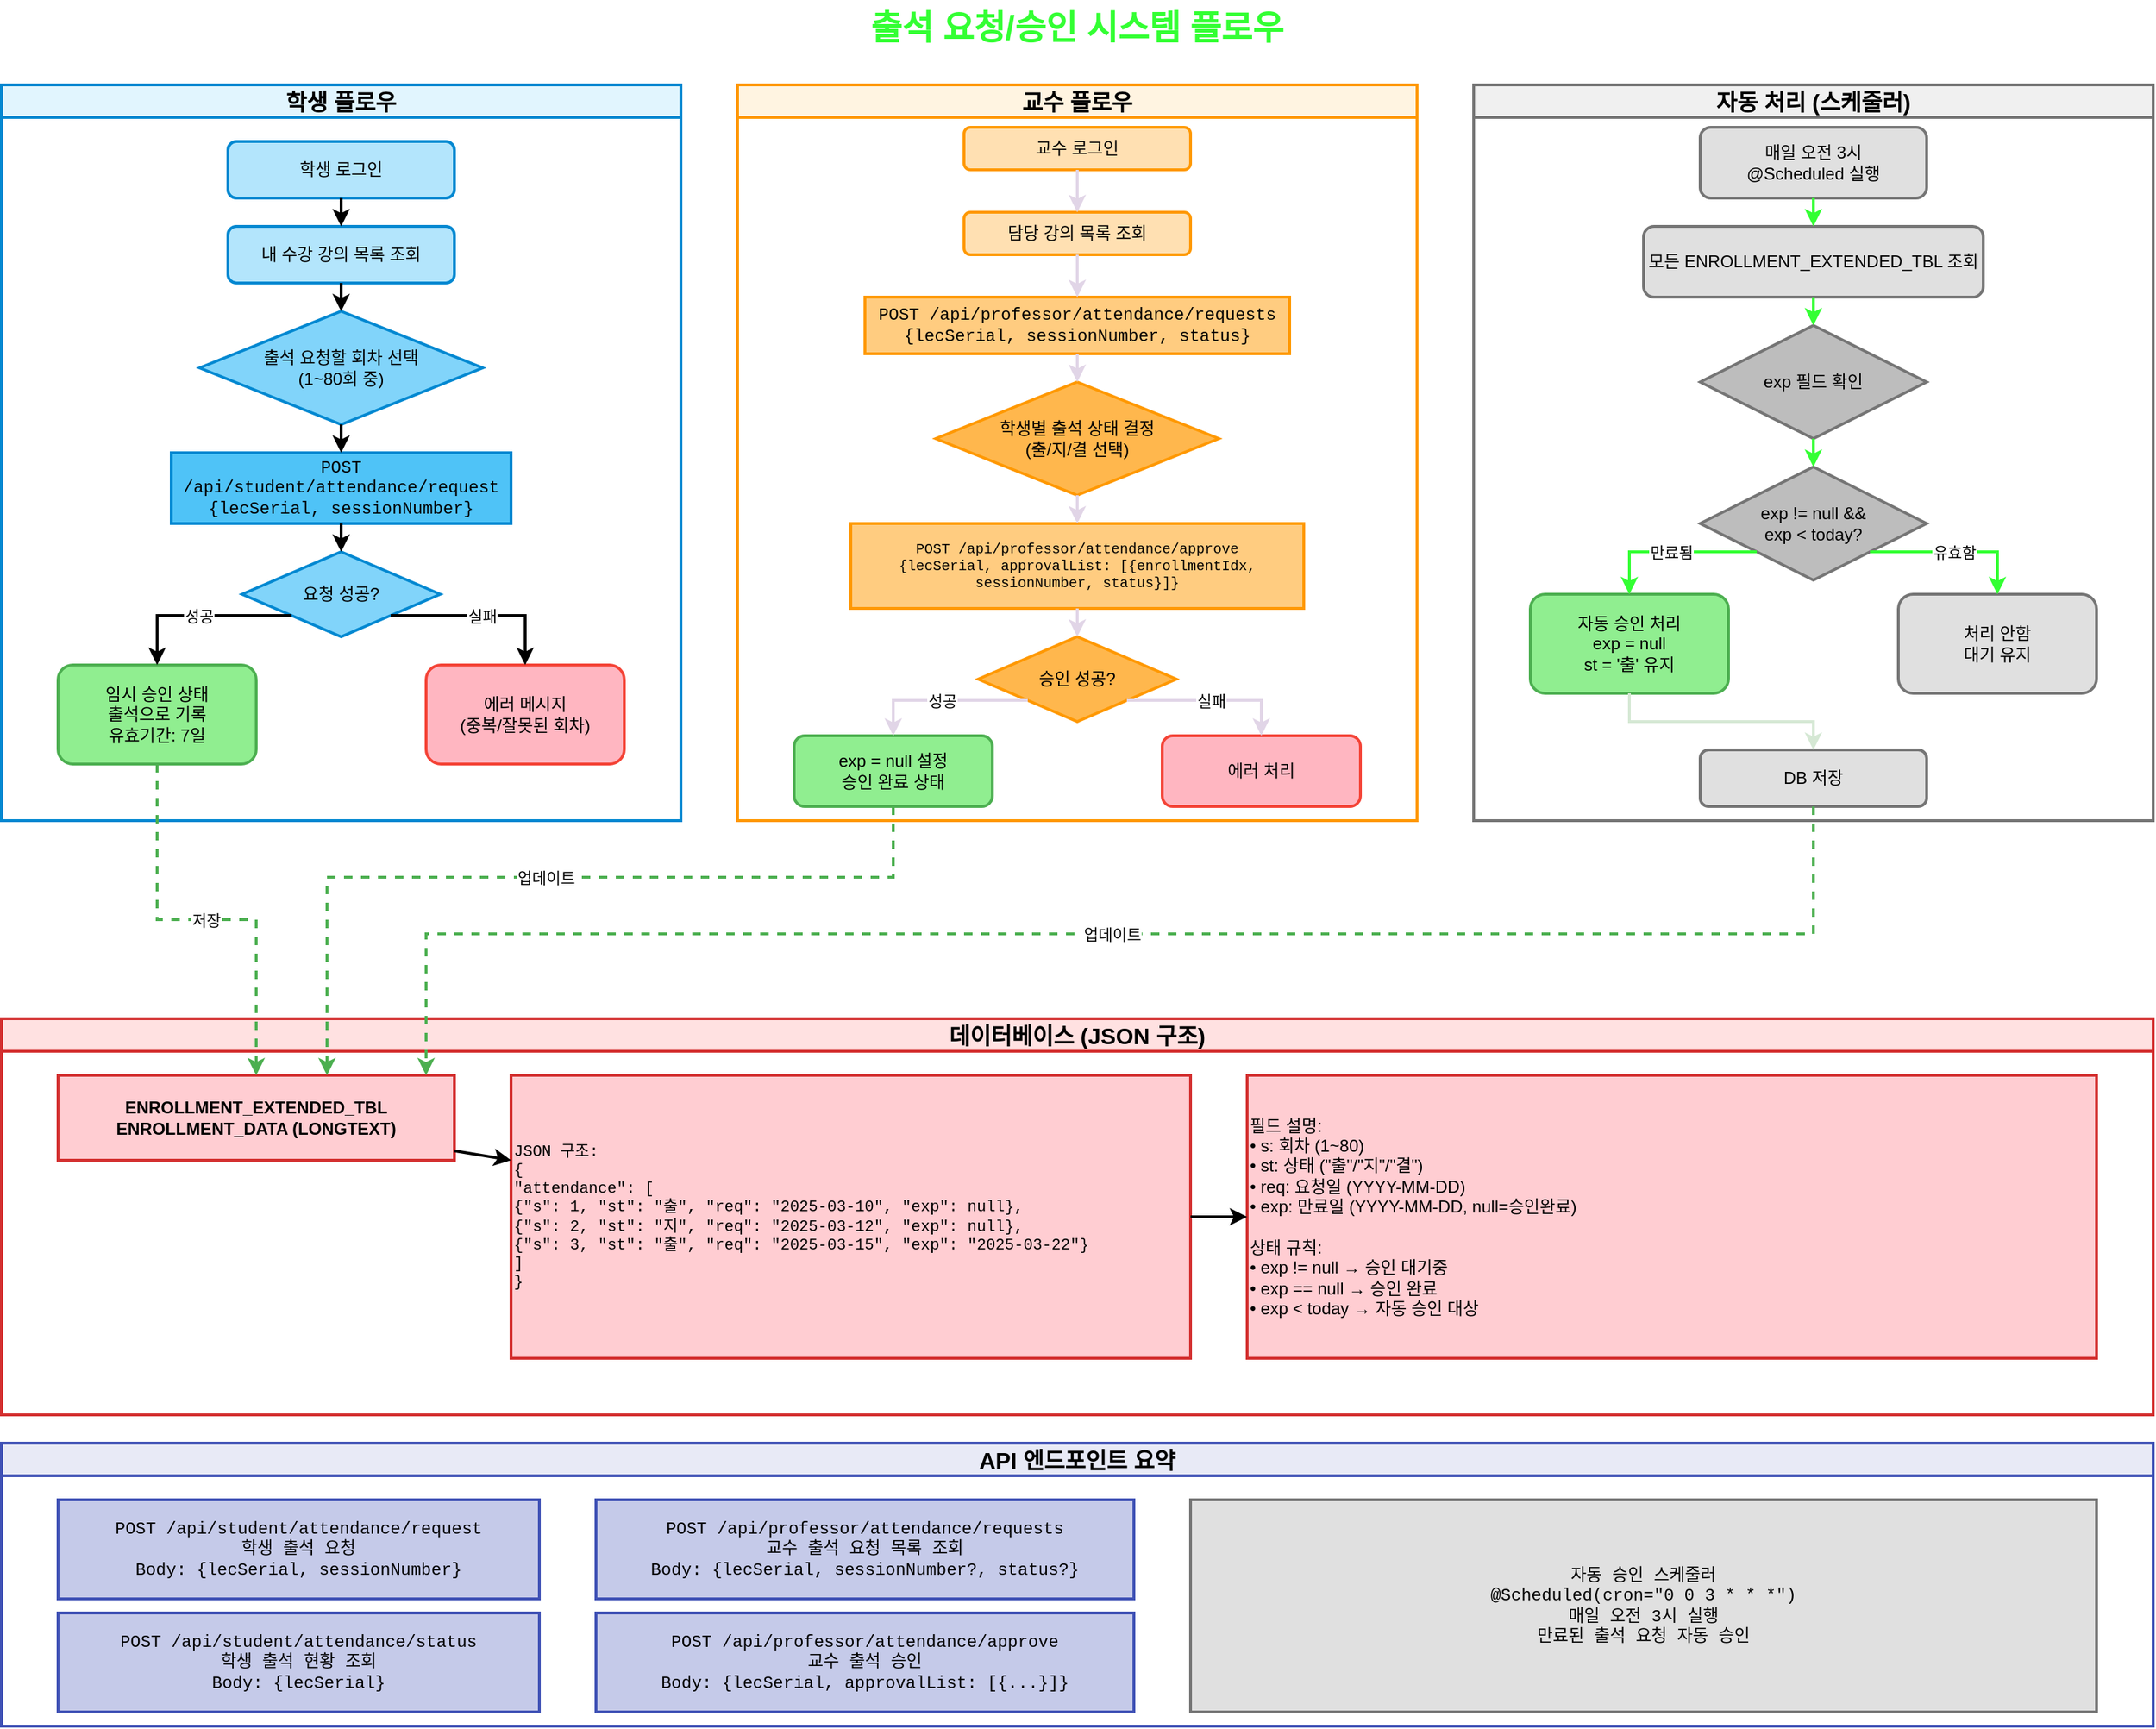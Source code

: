 <mxfile version="28.2.7">
  <diagram name="전체 플로우" id="flow-page">
    <mxGraphModel dx="1426" dy="777" grid="1" gridSize="10" guides="1" tooltips="1" connect="1" arrows="1" fold="1" page="1" pageScale="1" pageWidth="1600" pageHeight="1200" background="light-dark(#FFFFFF,#FFFFFF)" math="0" shadow="0">
      <root>
        <mxCell id="0" />
        <mxCell id="1" parent="0" />
        <mxCell id="title" value="출석 요청/승인 시스템 플로우" style="text;html=1;strokeColor=none;fillColor=none;align=center;verticalAlign=middle;whiteSpace=wrap;rounded=0;fontSize=24;fontStyle=1;fontColor=light-dark(#33FF33,#4C0099);strokeWidth=2;" parent="1" vertex="1">
          <mxGeometry x="600" y="20" width="400" height="40" as="geometry" />
        </mxCell>
        <mxCell id="student-section" value="학생 플로우" style="swimlane;whiteSpace=wrap;html=1;fillColor=#E1F5FE;strokeColor=#0288D1;fontSize=16;fontStyle=1;strokeWidth=2;" parent="1" vertex="1">
          <mxGeometry x="40" y="80" width="480" height="520" as="geometry" />
        </mxCell>
        <mxCell id="s1" value="학생 로그인" style="rounded=1;whiteSpace=wrap;html=1;fillColor=#B3E5FC;strokeColor=#0288D1;strokeWidth=2;" parent="student-section" vertex="1">
          <mxGeometry x="160" y="40" width="160" height="40" as="geometry" />
        </mxCell>
        <mxCell id="s2" value="내 수강 강의 목록 조회" style="rounded=1;whiteSpace=wrap;html=1;fillColor=#B3E5FC;strokeColor=#0288D1;strokeWidth=2;" parent="student-section" vertex="1">
          <mxGeometry x="160" y="100" width="160" height="40" as="geometry" />
        </mxCell>
        <mxCell id="s3" value="출석 요청할 회차 선택&lt;br&gt;(1~80회 중)" style="rhombus;whiteSpace=wrap;html=1;fillColor=#81D4FA;strokeColor=#0288D1;strokeWidth=2;" parent="student-section" vertex="1">
          <mxGeometry x="140" y="160" width="200" height="80" as="geometry" />
        </mxCell>
        <mxCell id="s4" value="POST /api/student/attendance/request&lt;br&gt;{lecSerial, sessionNumber}" style="rounded=0;whiteSpace=wrap;html=1;fillColor=#4FC3F7;strokeColor=#0288D1;fontFamily=Courier New;strokeWidth=2;" parent="student-section" vertex="1">
          <mxGeometry x="120" y="260" width="240" height="50" as="geometry" />
        </mxCell>
        <mxCell id="s5" value="요청 성공?" style="rhombus;whiteSpace=wrap;html=1;fillColor=#81D4FA;strokeColor=#0288D1;strokeWidth=2;" parent="student-section" vertex="1">
          <mxGeometry x="170" y="330" width="140" height="60" as="geometry" />
        </mxCell>
        <mxCell id="s6" value="임시 승인 상태&lt;br&gt;출석으로 기록&lt;br&gt;유효기간: 7일" style="rounded=1;whiteSpace=wrap;html=1;fillColor=#90EE90;strokeColor=#4CAF50;strokeWidth=2;" parent="student-section" vertex="1">
          <mxGeometry x="40" y="410" width="140" height="70" as="geometry" />
        </mxCell>
        <mxCell id="s7" value="에러 메시지&lt;br&gt;(중복/잘못된 회차)" style="rounded=1;whiteSpace=wrap;html=1;fillColor=#FFB6C1;strokeColor=#F44336;strokeWidth=2;" parent="student-section" vertex="1">
          <mxGeometry x="300" y="410" width="140" height="70" as="geometry" />
        </mxCell>
        <mxCell id="e-s1-s2" style="strokeWidth=2;strokeColor=light-dark(#000000,#FF0000);" parent="student-section" source="s1" target="s2" edge="1">
          <mxGeometry relative="1" as="geometry" />
        </mxCell>
        <mxCell id="e-s2-s3" style="strokeWidth=2;strokeColor=light-dark(#000000,#FF0000);" parent="student-section" source="s2" target="s3" edge="1">
          <mxGeometry relative="1" as="geometry" />
        </mxCell>
        <mxCell id="e-s3-s4" style="strokeWidth=2;strokeColor=light-dark(#000000,#FF0000);" parent="student-section" source="s3" target="s4" edge="1">
          <mxGeometry relative="1" as="geometry" />
        </mxCell>
        <mxCell id="e-s4-s5" style="strokeWidth=2;strokeColor=light-dark(#000000,#FF0000);" parent="student-section" source="s4" target="s5" edge="1">
          <mxGeometry relative="1" as="geometry" />
        </mxCell>
        <mxCell id="e-s5-s6" value="성공" style="strokeWidth=2;strokeColor=light-dark(#000000,#FF0000);rounded=0;edgeStyle=orthogonalEdgeStyle;exitX=0;exitY=1;exitDx=0;exitDy=0;" parent="student-section" source="s5" target="s6" edge="1">
          <mxGeometry relative="1" as="geometry">
            <Array as="points">
              <mxPoint x="110" y="375" />
            </Array>
          </mxGeometry>
        </mxCell>
        <mxCell id="e-s5-s7" value="실패" style="strokeWidth=2;strokeColor=light-dark(#000000,#FF0000);rounded=0;edgeStyle=orthogonalEdgeStyle;exitX=1;exitY=1;exitDx=0;exitDy=0;" parent="student-section" source="s5" target="s7" edge="1">
          <mxGeometry relative="1" as="geometry">
            <Array as="points">
              <mxPoint x="370" y="375" />
            </Array>
          </mxGeometry>
        </mxCell>
        <mxCell id="prof-section" value="교수 플로우" style="swimlane;whiteSpace=wrap;html=1;fillColor=#FFF4E1;strokeColor=#FF9800;fontSize=16;fontStyle=1;strokeWidth=2;" parent="1" vertex="1">
          <mxGeometry x="560" y="80" width="480" height="520" as="geometry" />
        </mxCell>
        <mxCell id="p1" value="교수 로그인" style="rounded=1;whiteSpace=wrap;html=1;fillColor=#FFE0B2;strokeColor=#FF9800;strokeWidth=2;" parent="prof-section" vertex="1">
          <mxGeometry x="160" y="30" width="160" height="30" as="geometry" />
        </mxCell>
        <mxCell id="p2" value="담당 강의 목록 조회" style="rounded=1;whiteSpace=wrap;html=1;fillColor=#FFE0B2;strokeColor=#FF9800;strokeWidth=2;" parent="prof-section" vertex="1">
          <mxGeometry x="160" y="90" width="160" height="30" as="geometry" />
        </mxCell>
        <mxCell id="p3" value="POST /api/professor/attendance/requests&lt;br&gt;{lecSerial, sessionNumber, status}" style="rounded=0;whiteSpace=wrap;html=1;fillColor=#FFCC80;strokeColor=#FF9800;fontFamily=Courier New;strokeWidth=2;" parent="prof-section" vertex="1">
          <mxGeometry x="90" y="150" width="300" height="40" as="geometry" />
        </mxCell>
        <mxCell id="p4" value="학생별 출석 상태 결정&lt;br&gt;(출/지/결 선택)" style="rhombus;whiteSpace=wrap;html=1;fillColor=#FFB74D;strokeColor=#FF9800;strokeWidth=2;" parent="prof-section" vertex="1">
          <mxGeometry x="140" y="210" width="200" height="80" as="geometry" />
        </mxCell>
        <mxCell id="p5" value="POST /api/professor/attendance/approve&lt;br&gt;{lecSerial, approvalList: [{enrollmentIdx, sessionNumber, status}]}" style="rounded=0;whiteSpace=wrap;html=1;fillColor=#FFCC80;strokeColor=#FF9800;fontFamily=Courier New;fontSize=10;strokeWidth=2;" parent="prof-section" vertex="1">
          <mxGeometry x="80" y="310" width="320" height="60" as="geometry" />
        </mxCell>
        <mxCell id="p6" value="승인 성공?" style="rhombus;whiteSpace=wrap;html=1;fillColor=#FFB74D;strokeColor=#FF9800;strokeWidth=2;" parent="prof-section" vertex="1">
          <mxGeometry x="170" y="390" width="140" height="60" as="geometry" />
        </mxCell>
        <mxCell id="p7" value="exp = null 설정&lt;br&gt;승인 완료 상태" style="rounded=1;whiteSpace=wrap;html=1;fillColor=#90EE90;strokeColor=#4CAF50;strokeWidth=2;" parent="prof-section" vertex="1">
          <mxGeometry x="40" y="460" width="140" height="50" as="geometry" />
        </mxCell>
        <mxCell id="p8" value="에러 처리" style="rounded=1;whiteSpace=wrap;html=1;fillColor=#FFB6C1;strokeColor=#F44336;strokeWidth=2;" parent="prof-section" vertex="1">
          <mxGeometry x="300" y="460" width="140" height="50" as="geometry" />
        </mxCell>
        <mxCell id="e-p1-p2" style="strokeWidth=2;strokeColor=light-dark(#E1D5E7,#3333FF);" parent="prof-section" source="p1" target="p2" edge="1">
          <mxGeometry relative="1" as="geometry" />
        </mxCell>
        <mxCell id="e-p2-p3" style="strokeWidth=2;strokeColor=light-dark(#E1D5E7,#3333FF);" parent="prof-section" source="p2" target="p3" edge="1">
          <mxGeometry relative="1" as="geometry" />
        </mxCell>
        <mxCell id="e-p3-p4" style="strokeWidth=2;strokeColor=light-dark(#E1D5E7,#3333FF);" parent="prof-section" source="p3" target="p4" edge="1">
          <mxGeometry relative="1" as="geometry" />
        </mxCell>
        <mxCell id="e-p4-p5" style="strokeWidth=2;strokeColor=light-dark(#E1D5E7,#3333FF);" parent="prof-section" source="p4" target="p5" edge="1">
          <mxGeometry relative="1" as="geometry" />
        </mxCell>
        <mxCell id="e-p5-p6" style="strokeWidth=2;strokeColor=light-dark(#E1D5E7,#3333FF);" parent="prof-section" source="p5" target="p6" edge="1">
          <mxGeometry relative="1" as="geometry" />
        </mxCell>
        <mxCell id="e-p6-p7" value="성공" style="strokeWidth=2;strokeColor=light-dark(#E1D5E7,#3333FF);rounded=0;edgeStyle=orthogonalEdgeStyle;exitX=0;exitY=1;exitDx=0;exitDy=0;" parent="prof-section" source="p6" target="p7" edge="1">
          <mxGeometry relative="1" as="geometry">
            <Array as="points">
              <mxPoint x="110" y="435" />
            </Array>
          </mxGeometry>
        </mxCell>
        <mxCell id="e-p6-p8" value="실패" style="strokeWidth=2;strokeColor=light-dark(#E1D5E7,#3333FF);rounded=0;edgeStyle=orthogonalEdgeStyle;exitX=1;exitY=1;exitDx=0;exitDy=0;" parent="prof-section" source="p6" target="p8" edge="1">
          <mxGeometry relative="1" as="geometry">
            <Array as="points">
              <mxPoint x="370" y="435" />
            </Array>
          </mxGeometry>
        </mxCell>
        <mxCell id="scheduler-section" value="자동 처리 (스케줄러)" style="swimlane;whiteSpace=wrap;html=1;fillColor=#F0F0F0;strokeColor=#757575;fontSize=16;fontStyle=1;strokeWidth=2;" parent="1" vertex="1">
          <mxGeometry x="1080" y="80" width="480" height="520" as="geometry" />
        </mxCell>
        <mxCell id="sch1" value="매일 오전 3시&lt;br&gt;@Scheduled 실행" style="rounded=1;whiteSpace=wrap;html=1;fillColor=#E0E0E0;strokeColor=#757575;strokeWidth=2;" parent="scheduler-section" vertex="1">
          <mxGeometry x="160" y="30" width="160" height="50" as="geometry" />
        </mxCell>
        <mxCell id="sch2" value="모든 ENROLLMENT_EXTENDED_TBL 조회" style="rounded=1;whiteSpace=wrap;html=1;fillColor=#E0E0E0;strokeColor=#757575;strokeWidth=2;" parent="scheduler-section" vertex="1">
          <mxGeometry x="120" y="100" width="240" height="50" as="geometry" />
        </mxCell>
        <mxCell id="sch3" value="exp 필드 확인" style="rhombus;whiteSpace=wrap;html=1;fillColor=#BDBDBD;strokeColor=#757575;strokeWidth=2;" parent="scheduler-section" vertex="1">
          <mxGeometry x="160" y="170" width="160" height="80" as="geometry" />
        </mxCell>
        <mxCell id="sch4" value="exp != null &amp;&amp;&lt;br&gt;exp &lt; today?" style="rhombus;whiteSpace=wrap;html=1;fillColor=#BDBDBD;strokeColor=#757575;strokeWidth=2;" parent="scheduler-section" vertex="1">
          <mxGeometry x="160" y="270" width="160" height="80" as="geometry" />
        </mxCell>
        <mxCell id="sch5" value="자동 승인 처리&lt;br&gt;exp = null&lt;br&gt;st = &#39;출&#39; 유지" style="rounded=1;whiteSpace=wrap;html=1;fillColor=#90EE90;strokeColor=#4CAF50;strokeWidth=2;" parent="scheduler-section" vertex="1">
          <mxGeometry x="40" y="360" width="140" height="70" as="geometry" />
        </mxCell>
        <mxCell id="sch6" value="처리 안함&lt;br&gt;대기 유지" style="rounded=1;whiteSpace=wrap;html=1;fillColor=#E0E0E0;strokeColor=#757575;strokeWidth=2;" parent="scheduler-section" vertex="1">
          <mxGeometry x="300" y="360" width="140" height="70" as="geometry" />
        </mxCell>
        <mxCell id="sch7" value="DB 저장" style="rounded=1;whiteSpace=wrap;html=1;fillColor=#E0E0E0;strokeColor=#757575;strokeWidth=2;" parent="scheduler-section" vertex="1">
          <mxGeometry x="160" y="470" width="160" height="40" as="geometry" />
        </mxCell>
        <mxCell id="e-sch1-sch2" style="strokeWidth=2;strokeColor=light-dark(#33FF33,#4C0099);" parent="scheduler-section" source="sch1" target="sch2" edge="1">
          <mxGeometry relative="1" as="geometry" />
        </mxCell>
        <mxCell id="e-sch2-sch3" style="strokeWidth=2;strokeColor=light-dark(#33FF33,#4C0099);" parent="scheduler-section" source="sch2" target="sch3" edge="1">
          <mxGeometry relative="1" as="geometry" />
        </mxCell>
        <mxCell id="e-sch3-sch4" style="strokeWidth=2;strokeColor=light-dark(#33FF33,#4C0099);" parent="scheduler-section" source="sch3" target="sch4" edge="1">
          <mxGeometry relative="1" as="geometry" />
        </mxCell>
        <mxCell id="e-sch4-sch5" value="만료됨" style="strokeWidth=2;strokeColor=light-dark(#33FF33,#4C0099);edgeStyle=orthogonalEdgeStyle;rounded=0;curved=0;exitX=0;exitY=1;exitDx=0;exitDy=0;" parent="scheduler-section" source="sch4" target="sch5" edge="1">
          <mxGeometry relative="1" as="geometry">
            <Array as="points">
              <mxPoint x="110" y="330" />
            </Array>
          </mxGeometry>
        </mxCell>
        <mxCell id="e-sch4-sch6" value="유효함" style="strokeWidth=2;strokeColor=light-dark(#33FF33,#4C0099);edgeStyle=orthogonalEdgeStyle;rounded=0;curved=0;exitX=1;exitY=1;exitDx=0;exitDy=0;" parent="scheduler-section" source="sch4" target="sch6" edge="1">
          <mxGeometry relative="1" as="geometry">
            <Array as="points">
              <mxPoint x="370" y="330" />
            </Array>
          </mxGeometry>
        </mxCell>
        <mxCell id="e-sch5-sch7" style="strokeWidth=2;strokeColor=light-dark(#D5E8D4,#6600CC);rounded=0;edgeStyle=orthogonalEdgeStyle;" parent="scheduler-section" source="sch5" target="sch7" edge="1">
          <mxGeometry relative="1" as="geometry" />
        </mxCell>
        <mxCell id="db-section" value="데이터베이스 (JSON 구조)" style="swimlane;whiteSpace=wrap;html=1;fillColor=#FFE1E1;strokeColor=#D32F2F;fontSize=16;fontStyle=1;strokeWidth=2;" parent="1" vertex="1">
          <mxGeometry x="40" y="740" width="1520" height="280" as="geometry" />
        </mxCell>
        <mxCell id="db1" value="ENROLLMENT_EXTENDED_TBL&lt;br&gt;ENROLLMENT_DATA (LONGTEXT)" style="rounded=0;whiteSpace=wrap;html=1;fillColor=#FFCDD2;strokeColor=#D32F2F;fontStyle=1;strokeWidth=2;" parent="db-section" vertex="1">
          <mxGeometry x="40" y="40" width="280" height="60" as="geometry" />
        </mxCell>
        <mxCell id="db2" value="JSON 구조:&lt;br&gt;{&lt;br&gt;  &quot;attendance&quot;: [&lt;br&gt;    {&quot;s&quot;: 1, &quot;st&quot;: &quot;출&quot;, &quot;req&quot;: &quot;2025-03-10&quot;, &quot;exp&quot;: null},&lt;br&gt;    {&quot;s&quot;: 2, &quot;st&quot;: &quot;지&quot;, &quot;req&quot;: &quot;2025-03-12&quot;, &quot;exp&quot;: null},&lt;br&gt;    {&quot;s&quot;: 3, &quot;st&quot;: &quot;출&quot;, &quot;req&quot;: &quot;2025-03-15&quot;, &quot;exp&quot;: &quot;2025-03-22&quot;}&lt;br&gt;  ]&lt;br&gt;}" style="rounded=0;whiteSpace=wrap;html=1;fillColor=#FFCDD2;strokeColor=#D32F2F;align=left;fontFamily=Courier New;fontSize=11;strokeWidth=2;" parent="db-section" vertex="1">
          <mxGeometry x="360" y="40" width="480" height="200" as="geometry" />
        </mxCell>
        <mxCell id="db3" value="필드 설명:&lt;br&gt;• s: 회차 (1~80)&lt;br&gt;• st: 상태 (&quot;출&quot;/&quot;지&quot;/&quot;결&quot;)&lt;br&gt;• req: 요청일 (YYYY-MM-DD)&lt;br&gt;• exp: 만료일 (YYYY-MM-DD, null=승인완료)&lt;br&gt;&lt;br&gt;상태 규칙:&lt;br&gt;• exp != null → 승인 대기중&lt;br&gt;• exp == null → 승인 완료&lt;br&gt;• exp &lt; today → 자동 승인 대상" style="rounded=0;whiteSpace=wrap;html=1;fillColor=#FFCDD2;strokeColor=#D32F2F;align=left;fontSize=12;strokeWidth=2;" parent="db-section" vertex="1">
          <mxGeometry x="880" y="40" width="600" height="200" as="geometry" />
        </mxCell>
        <mxCell id="e-db1-db2" style="strokeWidth=2;" parent="db-section" source="db1" target="db2" edge="1">
          <mxGeometry relative="1" as="geometry" />
        </mxCell>
        <mxCell id="e-db2-db3" style="strokeWidth=2;" parent="db-section" source="db2" target="db3" edge="1">
          <mxGeometry relative="1" as="geometry" />
        </mxCell>
        <mxCell id="e-s6-db" value="저장" style="dashed=1;strokeColor=#4CAF50;strokeWidth=2;edgeStyle=orthogonalEdgeStyle;rounded=0;curved=0;" parent="1" source="s6" target="db1" edge="1">
          <mxGeometry relative="1" as="geometry" />
        </mxCell>
        <mxCell id="e-p7-db" value="업데이트" style="dashed=1;strokeColor=#4CAF50;strokeWidth=2;rounded=0;edgeStyle=orthogonalEdgeStyle;" parent="1" source="p7" target="db1" edge="1">
          <mxGeometry relative="1" as="geometry">
            <Array as="points">
              <mxPoint x="670" y="640" />
              <mxPoint x="270" y="640" />
            </Array>
          </mxGeometry>
        </mxCell>
        <mxCell id="e-sch7-db" value="업데이트" style="dashed=1;strokeColor=#4CAF50;strokeWidth=2;rounded=0;edgeStyle=orthogonalEdgeStyle;" parent="1" source="sch7" target="db1" edge="1">
          <mxGeometry relative="1" as="geometry">
            <Array as="points">
              <mxPoint x="1320" y="680" />
              <mxPoint x="340" y="680" />
            </Array>
          </mxGeometry>
        </mxCell>
        <mxCell id="api-summary" value="API 엔드포인트 요약" style="swimlane;whiteSpace=wrap;html=1;fillColor=#E8EAF6;strokeColor=#3F51B5;fontSize=16;fontStyle=1;strokeWidth=2;" parent="1" vertex="1">
          <mxGeometry x="40" y="1040" width="1520" height="200" as="geometry" />
        </mxCell>
        <mxCell id="api1" value="POST /api/student/attendance/request&lt;br&gt;학생 출석 요청&lt;br&gt;Body: {lecSerial, sessionNumber}" style="rounded=0;whiteSpace=wrap;html=1;fillColor=#C5CAE9;strokeColor=#3F51B5;fontFamily=Courier New;strokeWidth=2;" parent="api-summary" vertex="1">
          <mxGeometry x="40" y="40" width="340" height="70" as="geometry" />
        </mxCell>
        <mxCell id="api2" value="POST /api/student/attendance/status&lt;br&gt;학생 출석 현황 조회&lt;br&gt;Body: {lecSerial}" style="rounded=0;whiteSpace=wrap;html=1;fillColor=#C5CAE9;strokeColor=#3F51B5;fontFamily=Courier New;strokeWidth=2;" parent="api-summary" vertex="1">
          <mxGeometry x="40" y="120" width="340" height="70" as="geometry" />
        </mxCell>
        <mxCell id="api3" value="POST /api/professor/attendance/requests&lt;br&gt;교수 출석 요청 목록 조회&lt;br&gt;Body: {lecSerial, sessionNumber?, status?}" style="rounded=0;whiteSpace=wrap;html=1;fillColor=#C5CAE9;strokeColor=#3F51B5;fontFamily=Courier New;strokeWidth=2;" parent="api-summary" vertex="1">
          <mxGeometry x="420" y="40" width="380" height="70" as="geometry" />
        </mxCell>
        <mxCell id="api4" value="POST /api/professor/attendance/approve&lt;br&gt;교수 출석 승인&lt;br&gt;Body: {lecSerial, approvalList: [{...}]}" style="rounded=0;whiteSpace=wrap;html=1;fillColor=#C5CAE9;strokeColor=#3F51B5;fontFamily=Courier New;strokeWidth=2;" parent="api-summary" vertex="1">
          <mxGeometry x="420" y="120" width="380" height="70" as="geometry" />
        </mxCell>
        <mxCell id="api5" value="자동 승인 스케줄러&lt;br&gt;@Scheduled(cron=&quot;0 0 3 * * *&quot;)&lt;br&gt;매일 오전 3시 실행&lt;br&gt;만료된 출석 요청 자동 승인" style="rounded=0;whiteSpace=wrap;html=1;fillColor=#E0E0E0;strokeColor=#757575;fontFamily=Courier New;strokeWidth=2;" parent="api-summary" vertex="1">
          <mxGeometry x="840" y="40" width="640" height="150" as="geometry" />
        </mxCell>
      </root>
    </mxGraphModel>
  </diagram>
</mxfile>

